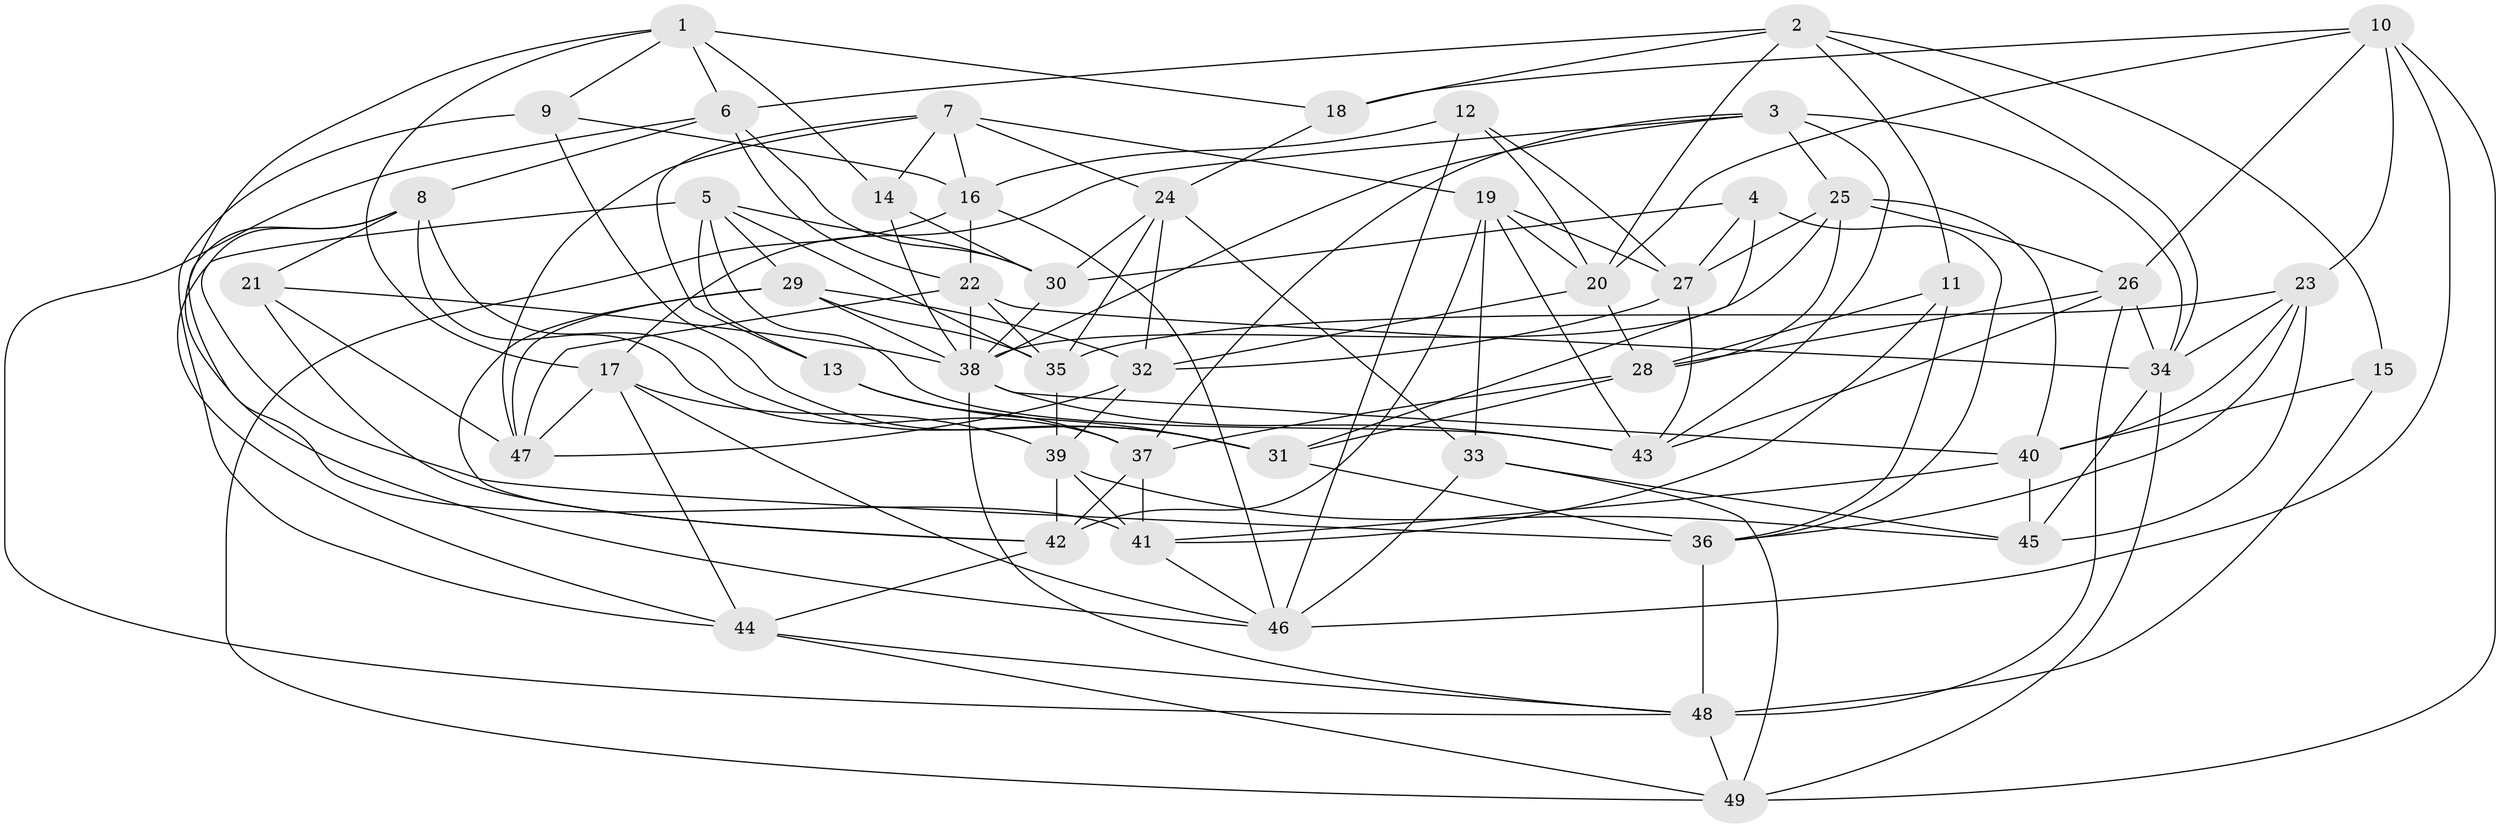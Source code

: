 // original degree distribution, {4: 1.0}
// Generated by graph-tools (version 1.1) at 2025/50/03/09/25 03:50:56]
// undirected, 49 vertices, 140 edges
graph export_dot {
graph [start="1"]
  node [color=gray90,style=filled];
  1;
  2;
  3;
  4;
  5;
  6;
  7;
  8;
  9;
  10;
  11;
  12;
  13;
  14;
  15;
  16;
  17;
  18;
  19;
  20;
  21;
  22;
  23;
  24;
  25;
  26;
  27;
  28;
  29;
  30;
  31;
  32;
  33;
  34;
  35;
  36;
  37;
  38;
  39;
  40;
  41;
  42;
  43;
  44;
  45;
  46;
  47;
  48;
  49;
  1 -- 6 [weight=1.0];
  1 -- 9 [weight=1.0];
  1 -- 14 [weight=1.0];
  1 -- 17 [weight=1.0];
  1 -- 18 [weight=1.0];
  1 -- 41 [weight=1.0];
  2 -- 6 [weight=1.0];
  2 -- 11 [weight=1.0];
  2 -- 15 [weight=1.0];
  2 -- 18 [weight=1.0];
  2 -- 20 [weight=1.0];
  2 -- 34 [weight=1.0];
  3 -- 17 [weight=1.0];
  3 -- 25 [weight=1.0];
  3 -- 34 [weight=1.0];
  3 -- 37 [weight=1.0];
  3 -- 38 [weight=1.0];
  3 -- 43 [weight=1.0];
  4 -- 27 [weight=1.0];
  4 -- 30 [weight=1.0];
  4 -- 31 [weight=1.0];
  4 -- 36 [weight=1.0];
  5 -- 13 [weight=1.0];
  5 -- 29 [weight=1.0];
  5 -- 30 [weight=1.0];
  5 -- 35 [weight=1.0];
  5 -- 43 [weight=1.0];
  5 -- 44 [weight=1.0];
  6 -- 8 [weight=1.0];
  6 -- 22 [weight=1.0];
  6 -- 30 [weight=1.0];
  6 -- 48 [weight=1.0];
  7 -- 13 [weight=1.0];
  7 -- 14 [weight=1.0];
  7 -- 16 [weight=1.0];
  7 -- 19 [weight=1.0];
  7 -- 24 [weight=1.0];
  7 -- 47 [weight=1.0];
  8 -- 21 [weight=1.0];
  8 -- 31 [weight=1.0];
  8 -- 36 [weight=1.0];
  8 -- 37 [weight=1.0];
  8 -- 46 [weight=1.0];
  9 -- 16 [weight=1.0];
  9 -- 31 [weight=1.0];
  9 -- 44 [weight=1.0];
  10 -- 18 [weight=1.0];
  10 -- 20 [weight=1.0];
  10 -- 23 [weight=1.0];
  10 -- 26 [weight=1.0];
  10 -- 46 [weight=1.0];
  10 -- 49 [weight=1.0];
  11 -- 28 [weight=1.0];
  11 -- 36 [weight=1.0];
  11 -- 41 [weight=1.0];
  12 -- 16 [weight=1.0];
  12 -- 20 [weight=1.0];
  12 -- 27 [weight=1.0];
  12 -- 46 [weight=1.0];
  13 -- 31 [weight=1.0];
  13 -- 37 [weight=1.0];
  14 -- 30 [weight=1.0];
  14 -- 38 [weight=1.0];
  15 -- 40 [weight=1.0];
  15 -- 48 [weight=2.0];
  16 -- 22 [weight=1.0];
  16 -- 46 [weight=1.0];
  16 -- 49 [weight=1.0];
  17 -- 39 [weight=1.0];
  17 -- 44 [weight=1.0];
  17 -- 46 [weight=1.0];
  17 -- 47 [weight=1.0];
  18 -- 24 [weight=1.0];
  19 -- 20 [weight=1.0];
  19 -- 27 [weight=1.0];
  19 -- 33 [weight=1.0];
  19 -- 42 [weight=1.0];
  19 -- 43 [weight=1.0];
  20 -- 28 [weight=1.0];
  20 -- 32 [weight=1.0];
  21 -- 38 [weight=1.0];
  21 -- 42 [weight=1.0];
  21 -- 47 [weight=1.0];
  22 -- 34 [weight=1.0];
  22 -- 35 [weight=1.0];
  22 -- 38 [weight=1.0];
  22 -- 47 [weight=1.0];
  23 -- 34 [weight=1.0];
  23 -- 35 [weight=1.0];
  23 -- 36 [weight=1.0];
  23 -- 40 [weight=1.0];
  23 -- 45 [weight=1.0];
  24 -- 30 [weight=1.0];
  24 -- 32 [weight=1.0];
  24 -- 33 [weight=1.0];
  24 -- 35 [weight=1.0];
  25 -- 26 [weight=1.0];
  25 -- 27 [weight=1.0];
  25 -- 28 [weight=1.0];
  25 -- 38 [weight=1.0];
  25 -- 40 [weight=1.0];
  26 -- 28 [weight=1.0];
  26 -- 34 [weight=1.0];
  26 -- 43 [weight=1.0];
  26 -- 48 [weight=1.0];
  27 -- 32 [weight=1.0];
  27 -- 43 [weight=1.0];
  28 -- 31 [weight=1.0];
  28 -- 37 [weight=1.0];
  29 -- 32 [weight=1.0];
  29 -- 35 [weight=1.0];
  29 -- 38 [weight=1.0];
  29 -- 42 [weight=1.0];
  29 -- 47 [weight=1.0];
  30 -- 38 [weight=1.0];
  31 -- 36 [weight=1.0];
  32 -- 39 [weight=1.0];
  32 -- 47 [weight=1.0];
  33 -- 45 [weight=1.0];
  33 -- 46 [weight=2.0];
  33 -- 49 [weight=1.0];
  34 -- 45 [weight=2.0];
  34 -- 49 [weight=1.0];
  35 -- 39 [weight=1.0];
  36 -- 48 [weight=1.0];
  37 -- 41 [weight=1.0];
  37 -- 42 [weight=1.0];
  38 -- 40 [weight=1.0];
  38 -- 43 [weight=1.0];
  38 -- 48 [weight=1.0];
  39 -- 41 [weight=1.0];
  39 -- 42 [weight=1.0];
  39 -- 45 [weight=1.0];
  40 -- 41 [weight=1.0];
  40 -- 45 [weight=1.0];
  41 -- 46 [weight=1.0];
  42 -- 44 [weight=1.0];
  44 -- 48 [weight=1.0];
  44 -- 49 [weight=1.0];
  48 -- 49 [weight=1.0];
}
